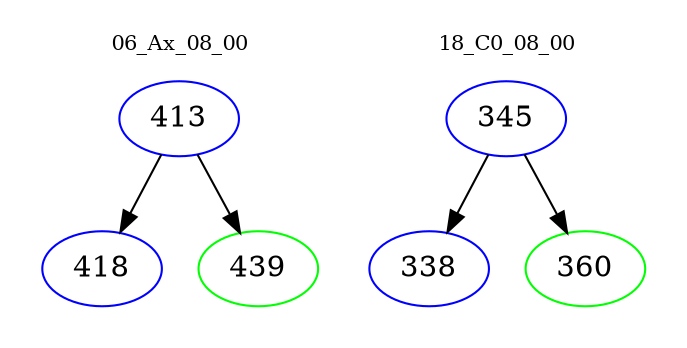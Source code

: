 digraph{
subgraph cluster_0 {
color = white
label = "06_Ax_08_00";
fontsize=10;
T0_413 [label="413", color="blue"]
T0_413 -> T0_418 [color="black"]
T0_418 [label="418", color="blue"]
T0_413 -> T0_439 [color="black"]
T0_439 [label="439", color="green"]
}
subgraph cluster_1 {
color = white
label = "18_C0_08_00";
fontsize=10;
T1_345 [label="345", color="blue"]
T1_345 -> T1_338 [color="black"]
T1_338 [label="338", color="blue"]
T1_345 -> T1_360 [color="black"]
T1_360 [label="360", color="green"]
}
}
